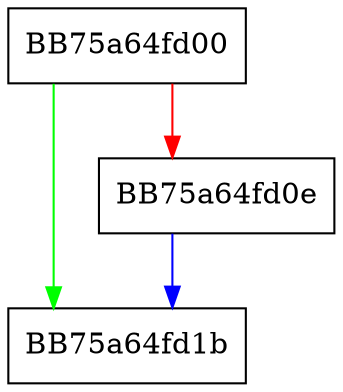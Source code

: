 digraph uif_ismine {
  node [shape="box"];
  graph [splines=ortho];
  BB75a64fd00 -> BB75a64fd1b [color="green"];
  BB75a64fd00 -> BB75a64fd0e [color="red"];
  BB75a64fd0e -> BB75a64fd1b [color="blue"];
}